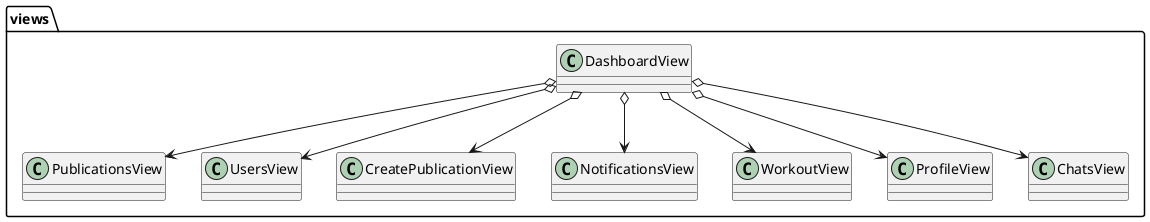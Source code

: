 @startuml
package views {

class DashboardView {}
class PublicationsView {}
class UsersView {}
class CreatePublicationView {}
class NotificationsView {}
class WorkoutView {}
class ProfileView {}
class ChatsView {}

DashboardView o--> PublicationsView
DashboardView o--> UsersView
DashboardView o--> CreatePublicationView
DashboardView o--> NotificationsView
DashboardView o--> WorkoutView
DashboardView o--> ProfileView
DashboardView o--> ChatsView

}
@enduml